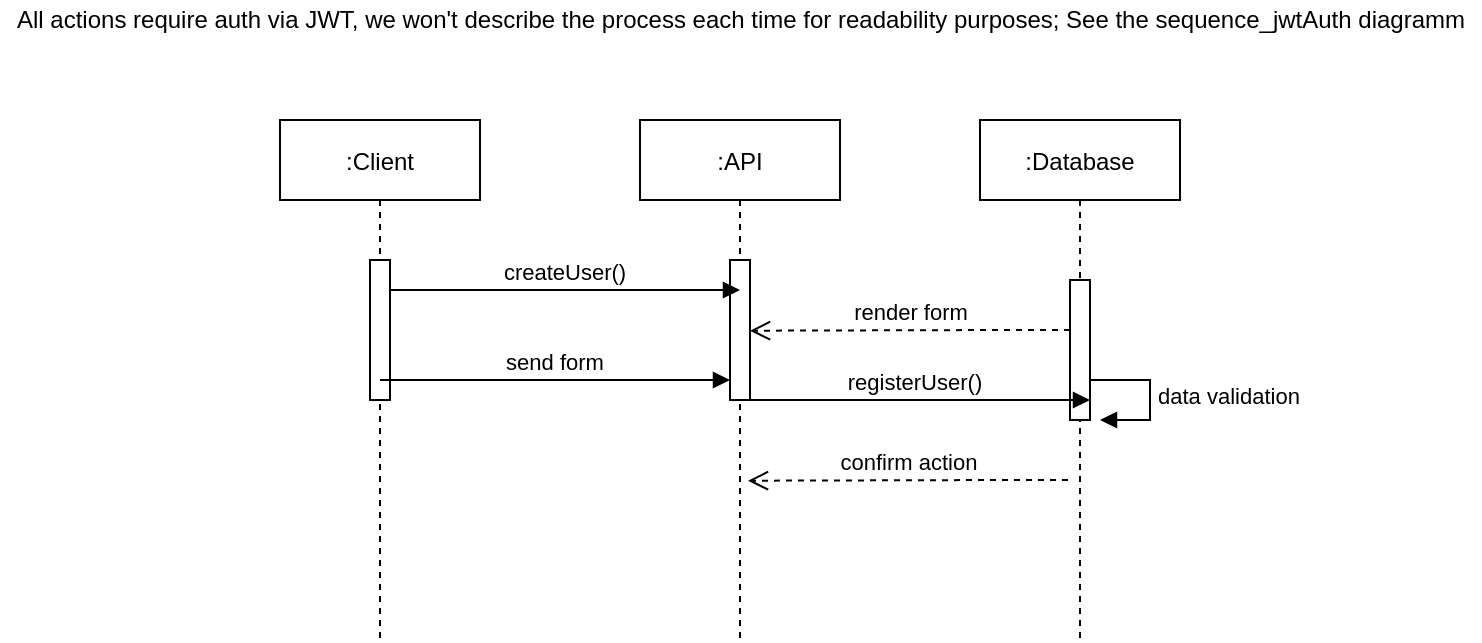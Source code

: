 <mxfile version="14.8.0" type="device"><diagram id="qfYOf17TH8zt2CltRf7-" name="Page-1"><mxGraphModel dx="1422" dy="752" grid="1" gridSize="10" guides="1" tooltips="1" connect="1" arrows="1" fold="1" page="1" pageScale="1" pageWidth="827" pageHeight="1169" math="0" shadow="0"><root><mxCell id="0"/><mxCell id="1" parent="0"/><mxCell id="3b6RaBBVWWojxbZHSXJX-1" value=":Client" style="shape=umlLifeline;perimeter=lifelinePerimeter;container=1;collapsible=0;recursiveResize=0;rounded=0;shadow=0;strokeWidth=1;" vertex="1" parent="1"><mxGeometry x="180" y="100" width="100" height="260" as="geometry"/></mxCell><mxCell id="3b6RaBBVWWojxbZHSXJX-2" value="" style="points=[];perimeter=orthogonalPerimeter;rounded=0;shadow=0;strokeWidth=1;" vertex="1" parent="3b6RaBBVWWojxbZHSXJX-1"><mxGeometry x="45" y="70" width="10" height="70" as="geometry"/></mxCell><mxCell id="3b6RaBBVWWojxbZHSXJX-3" value=":API" style="shape=umlLifeline;perimeter=lifelinePerimeter;container=1;collapsible=0;recursiveResize=0;rounded=0;shadow=0;strokeWidth=1;" vertex="1" parent="1"><mxGeometry x="360" y="100" width="100" height="260" as="geometry"/></mxCell><mxCell id="3b6RaBBVWWojxbZHSXJX-4" value="" style="points=[];perimeter=orthogonalPerimeter;rounded=0;shadow=0;strokeWidth=1;" vertex="1" parent="3b6RaBBVWWojxbZHSXJX-3"><mxGeometry x="45" y="70" width="10" height="70" as="geometry"/></mxCell><mxCell id="3b6RaBBVWWojxbZHSXJX-5" value="createUser()" style="verticalAlign=bottom;endArrow=block;shadow=0;strokeWidth=1;" edge="1" parent="1" source="3b6RaBBVWWojxbZHSXJX-2"><mxGeometry relative="1" as="geometry"><mxPoint x="335" y="180" as="sourcePoint"/><mxPoint x="410" y="185" as="targetPoint"/><Array as="points"><mxPoint x="360" y="185"/></Array></mxGeometry></mxCell><mxCell id="3b6RaBBVWWojxbZHSXJX-6" value=":Database" style="shape=umlLifeline;perimeter=lifelinePerimeter;container=1;collapsible=0;recursiveResize=0;rounded=0;shadow=0;strokeWidth=1;" vertex="1" parent="1"><mxGeometry x="530" y="100" width="100" height="260" as="geometry"/></mxCell><mxCell id="3b6RaBBVWWojxbZHSXJX-7" value="" style="points=[];perimeter=orthogonalPerimeter;rounded=0;shadow=0;strokeWidth=1;" vertex="1" parent="3b6RaBBVWWojxbZHSXJX-6"><mxGeometry x="45" y="80" width="10" height="70" as="geometry"/></mxCell><mxCell id="3b6RaBBVWWojxbZHSXJX-8" value="render form" style="html=1;verticalAlign=bottom;endArrow=open;dashed=1;endSize=8;entryX=1;entryY=0.667;entryDx=0;entryDy=0;entryPerimeter=0;" edge="1" parent="1"><mxGeometry relative="1" as="geometry"><mxPoint x="575" y="205" as="sourcePoint"/><mxPoint x="415" y="205.35" as="targetPoint"/><Array as="points"><mxPoint x="540" y="205"/></Array></mxGeometry></mxCell><mxCell id="3b6RaBBVWWojxbZHSXJX-10" value="All actions require auth via JWT, we won't describe the process each time for readability purposes; See the sequence_jwtAuth diagramm" style="text;html=1;align=center;verticalAlign=middle;resizable=0;points=[];autosize=1;strokeColor=none;" vertex="1" parent="1"><mxGeometry x="40" y="40" width="740" height="20" as="geometry"/></mxCell><mxCell id="3b6RaBBVWWojxbZHSXJX-12" value="send form" style="verticalAlign=bottom;endArrow=block;shadow=0;strokeWidth=1;" edge="1" parent="1"><mxGeometry relative="1" as="geometry"><mxPoint x="230" y="230" as="sourcePoint"/><mxPoint x="405" y="230" as="targetPoint"/><Array as="points"><mxPoint x="355" y="230"/></Array></mxGeometry></mxCell><mxCell id="3b6RaBBVWWojxbZHSXJX-13" value="registerUser()" style="verticalAlign=bottom;endArrow=block;shadow=0;strokeWidth=1;" edge="1" parent="1"><mxGeometry relative="1" as="geometry"><mxPoint x="410" y="240" as="sourcePoint"/><mxPoint x="585" y="240" as="targetPoint"/><Array as="points"><mxPoint x="535" y="240"/></Array></mxGeometry></mxCell><mxCell id="3b6RaBBVWWojxbZHSXJX-20" value="data validation" style="edgeStyle=orthogonalEdgeStyle;html=1;align=left;spacingLeft=2;endArrow=block;rounded=0;entryX=1;entryY=0;" edge="1" parent="1"><mxGeometry relative="1" as="geometry"><mxPoint x="585" y="230" as="sourcePoint"/><Array as="points"><mxPoint x="615" y="230"/></Array><mxPoint x="590" y="250" as="targetPoint"/></mxGeometry></mxCell><mxCell id="3b6RaBBVWWojxbZHSXJX-21" value="confirm action" style="html=1;verticalAlign=bottom;endArrow=open;dashed=1;endSize=8;entryX=1;entryY=0.667;entryDx=0;entryDy=0;entryPerimeter=0;" edge="1" parent="1"><mxGeometry relative="1" as="geometry"><mxPoint x="574" y="280" as="sourcePoint"/><mxPoint x="414" y="280.35" as="targetPoint"/><Array as="points"><mxPoint x="539" y="280"/></Array></mxGeometry></mxCell></root></mxGraphModel></diagram></mxfile>